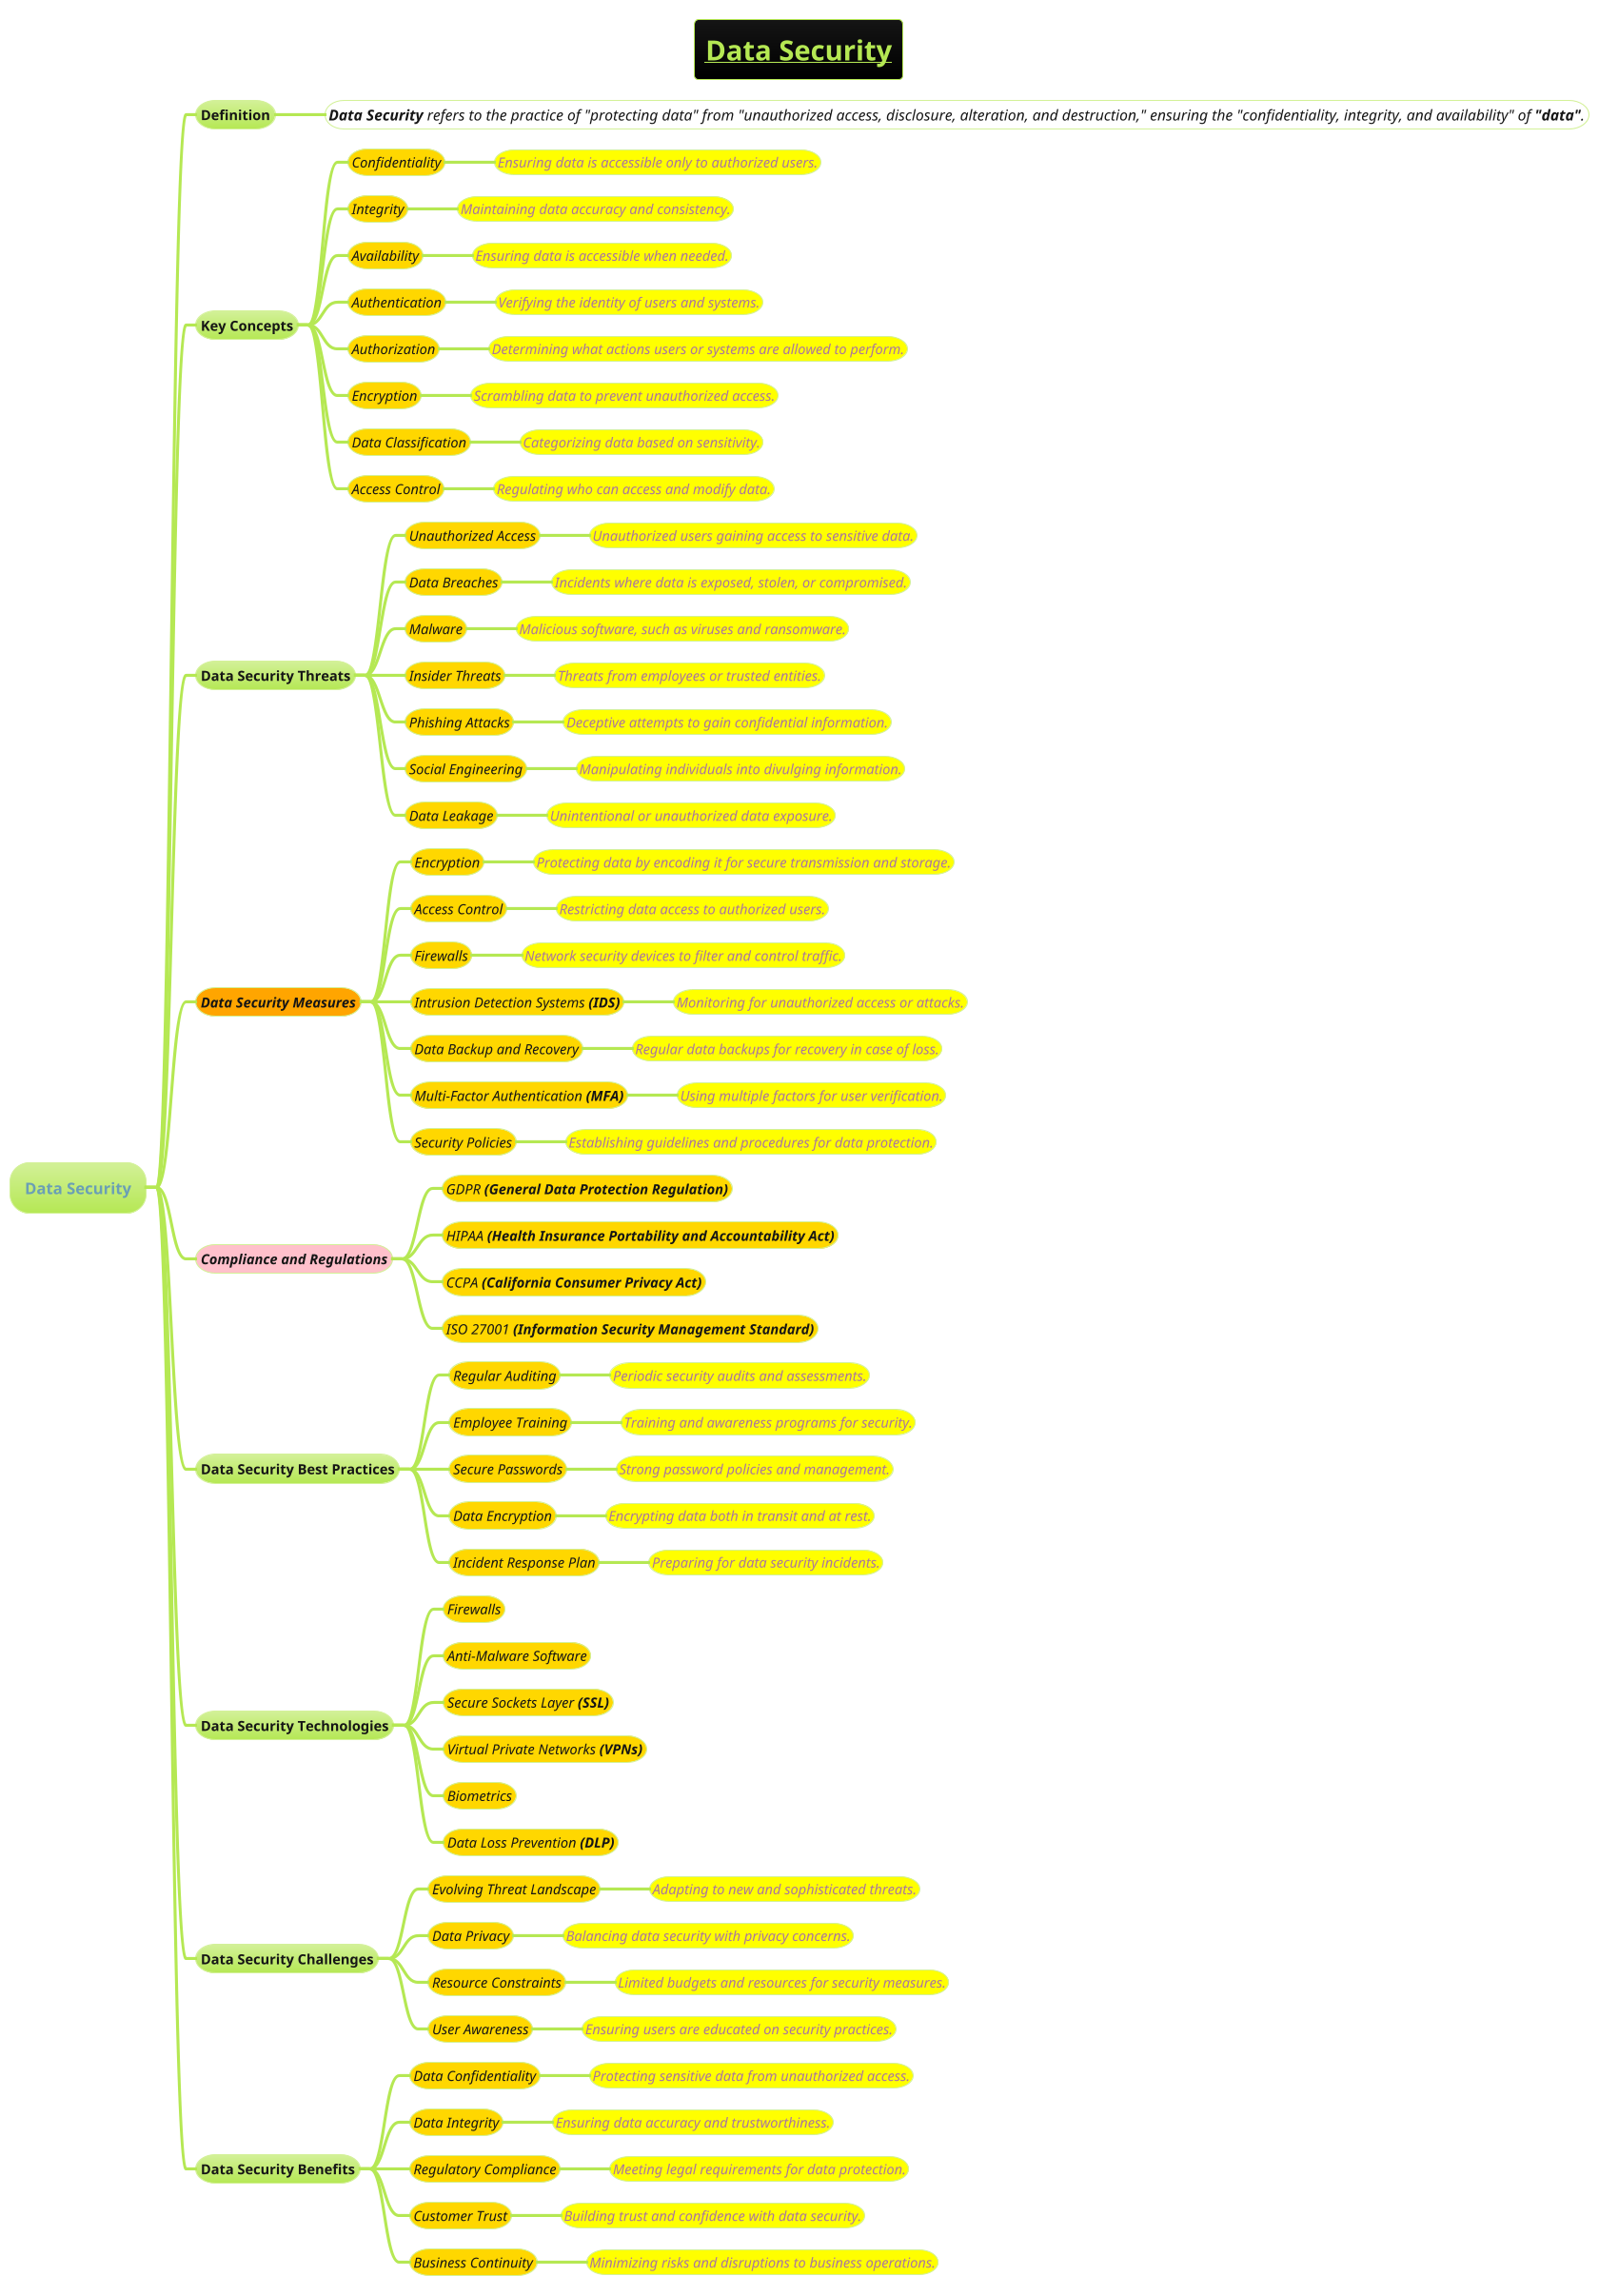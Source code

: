 @startmindmap
title =__Data Security__
!theme hacker



* Data Security
** Definition
***[#white] ====<size:15>**Data Security** refers to the practice of "protecting data" from "unauthorized access, disclosure, alteration, and destruction," ensuring the "confidentiality, integrity, and availability" of **"data"**.

** Key Concepts
***[#gold] ====<size:14>Confidentiality
****[#yellow] ====<size:14>Ensuring data is accessible only to authorized users.
***[#gold] ====<size:14>Integrity
****[#yellow] ====<size:14>Maintaining data accuracy and consistency.
***[#gold] ====<size:14>Availability
****[#yellow] ====<size:14>Ensuring data is accessible when needed.
***[#gold] ====<size:14>Authentication
****[#yellow] ====<size:14>Verifying the identity of users and systems.
***[#gold] ====<size:14>Authorization
****[#yellow] ====<size:14>Determining what actions users or systems are allowed to perform.
***[#gold] ====<size:14>Encryption
****[#yellow] ====<size:14>Scrambling data to prevent unauthorized access.
***[#gold] ====<size:14>Data Classification
****[#yellow] ====<size:14>Categorizing data based on sensitivity.
***[#gold] ====<size:14>Access Control
****[#yellow] ====<size:14>Regulating who can access and modify data.

** Data Security Threats
***[#gold] ====<size:14>Unauthorized Access
****[#yellow] ====<size:14>Unauthorized users gaining access to sensitive data.
***[#gold] ====<size:14>Data Breaches
****[#yellow] ====<size:14>Incidents where data is exposed, stolen, or compromised.
***[#gold] ====<size:14>Malware
****[#yellow] ====<size:14>Malicious software, such as viruses and ransomware.
***[#gold] ====<size:14>Insider Threats
****[#yellow] ====<size:14>Threats from employees or trusted entities.
***[#gold] ====<size:14>Phishing Attacks
****[#yellow] ====<size:14>Deceptive attempts to gain confidential information.
***[#gold] ====<size:14>Social Engineering
****[#yellow] ====<size:14>Manipulating individuals into divulging information.
***[#gold] ====<size:14>Data Leakage
****[#yellow] ====<size:14>Unintentional or unauthorized data exposure.

**[#orange] ====Data Security Measures
***[#gold] ====<size:14>Encryption
****[#yellow] ====<size:14>Protecting data by encoding it for secure transmission and storage.
***[#gold] ====<size:14>Access Control
****[#yellow] ====<size:14>Restricting data access to authorized users.
***[#gold] ====<size:14>Firewalls
****[#yellow] ====<size:14>Network security devices to filter and control traffic.
***[#gold] ====<size:14>Intrusion Detection Systems **(IDS)**
****[#yellow] ====<size:14>Monitoring for unauthorized access or attacks.
***[#gold] ====<size:14>Data Backup and Recovery
****[#yellow] ====<size:14>Regular data backups for recovery in case of loss.
***[#gold] ====<size:14>Multi-Factor Authentication **(MFA)**
****[#yellow] ====<size:14>Using multiple factors for user verification.
***[#gold] ====<size:14>Security Policies
****[#yellow] ====<size:14>Establishing guidelines and procedures for data protection.

**[#pink] ====Compliance and Regulations
***[#gold] ====<size:14>GDPR **(General Data Protection Regulation)**
***[#gold] ====<size:14>HIPAA **(Health Insurance Portability and Accountability Act)**
***[#gold] ====<size:14>CCPA **(California Consumer Privacy Act)**
***[#gold] ====<size:14>ISO 27001 **(Information Security Management Standard)**

** Data Security Best Practices
***[#gold] ====<size:14>Regular Auditing
****[#yellow] ====<size:14>Periodic security audits and assessments.
***[#gold] ====<size:14>Employee Training
****[#yellow] ====<size:14>Training and awareness programs for security.
***[#gold] ====<size:14>Secure Passwords
****[#yellow] ====<size:14>Strong password policies and management.
***[#gold] ====<size:14>Data Encryption
****[#yellow] ====<size:14>Encrypting data both in transit and at rest.
***[#gold] ====<size:14>Incident Response Plan
****[#yellow] ====<size:14>Preparing for data security incidents.

** Data Security Technologies
***[#gold] ====<size:14>Firewalls
***[#gold] ====<size:14>Anti-Malware Software
***[#gold] ====<size:14>Secure Sockets Layer **(SSL)**
***[#gold] ====<size:14>Virtual Private Networks **(VPNs)**
***[#gold] ====<size:14>Biometrics
***[#gold] ====<size:14>Data Loss Prevention **(DLP)**

** Data Security Challenges
***[#gold] ====<size:14>Evolving Threat Landscape
****[#yellow] ====<size:14>Adapting to new and sophisticated threats.
***[#gold] ====<size:14>Data Privacy
****[#yellow] ====<size:14>Balancing data security with privacy concerns.
***[#gold] ====<size:14>Resource Constraints
****[#yellow] ====<size:14>Limited budgets and resources for security measures.
***[#gold] ====<size:14>User Awareness
****[#yellow] ====<size:14>Ensuring users are educated on security practices.

** Data Security Benefits
***[#gold] ====<size:14>Data Confidentiality
****[#yellow] ====<size:14>Protecting sensitive data from unauthorized access.
***[#gold] ====<size:14>Data Integrity
****[#yellow] ====<size:14>Ensuring data accuracy and trustworthiness.
***[#gold] ====<size:14>Regulatory Compliance
****[#yellow] ====<size:14>Meeting legal requirements for data protection.
***[#gold] ====<size:14>Customer Trust
****[#yellow] ====<size:14>Building trust and confidence with data security.
***[#gold] ====<size:14>Business Continuity
****[#yellow] ====<size:14>Minimizing risks and disruptions to business operations.

@endmindmap
